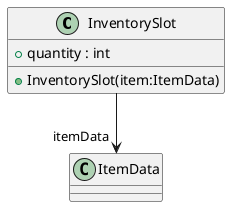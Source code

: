 @startuml
class InventorySlot {
    + quantity : int
    + InventorySlot(item:ItemData)
}
InventorySlot --> "itemData" ItemData
@enduml
